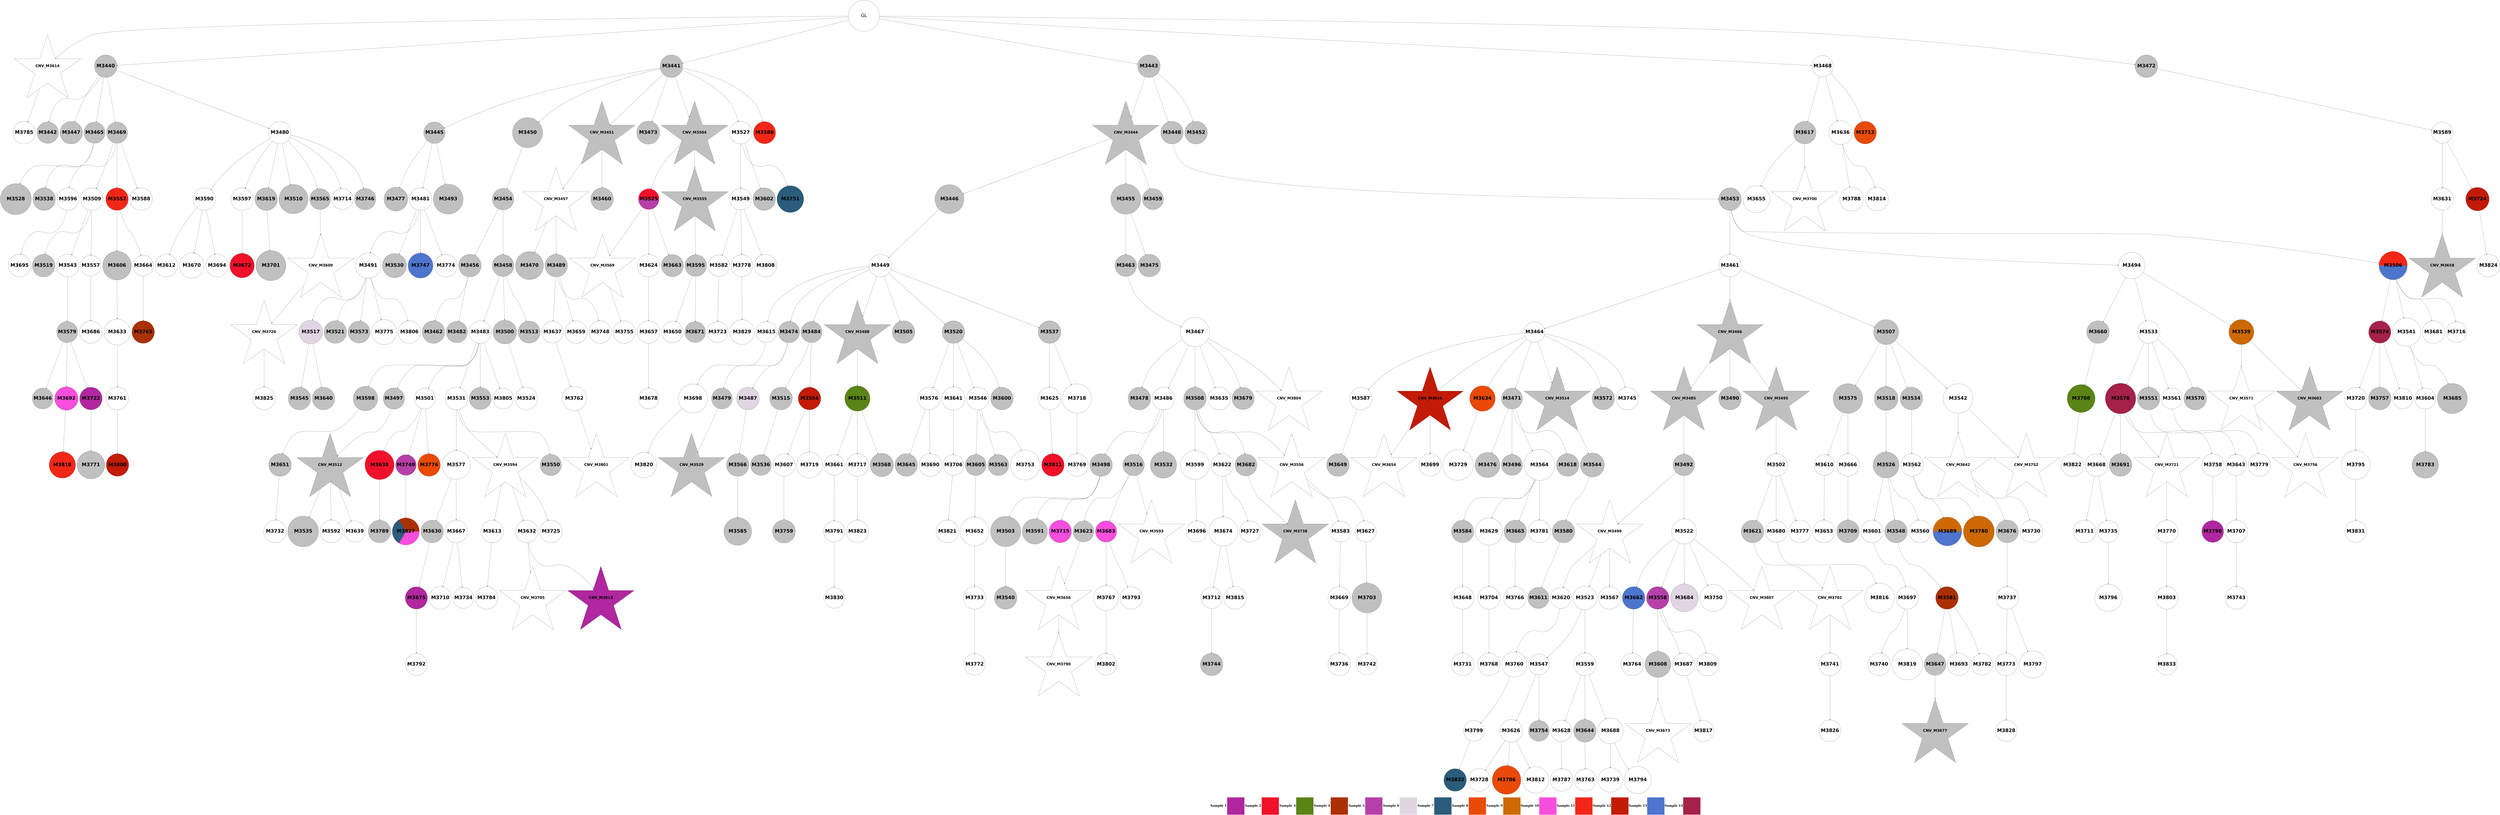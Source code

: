 digraph G { 
rankdir=TB;
3584 -> 3603;
3587 -> 3773;
3589 -> 3774;
3592 -> 3738;
3592 -> 3775;
3592 -> 3828;
3593 -> 3628;
3593 -> 3684;
3594 -> 3663;
3594 -> 3708;
3595 -> 3648;
3595 -> 3685;
3596 -> 3686;
3596 -> 3709;
3596 -> 3739;
3596 -> 3776;
3597 -> 3664;
3597 -> 3710;
3597 -> 3740;
3598 -> 3629;
3599 -> 3665;
3599 -> 3711;
3599 -> 3800;
3600 -> 3741;
3601 -> 3687;
3602 -> 3666;
3605 -> 3667;
3607 -> 3649;
3607 -> 3742;
3608 -> 3630;
3608 -> 3688;
3608 -> 3712;
3612 -> 3631;
3612 -> 3650;
3612 -> 3743;
3613 -> 3668;
3613 -> 3689;
3614 -> 3713;
3615 -> 3690;
3616 -> 3669;
3617 -> 3714;
3619 -> 3715;
3622 -> 3801;
3623 -> 3670;
3624 -> 3651;
3625 -> 3777;
3626 -> 3691;
3627 -> 3744;
3628 -> 3671;
3631 -> 3802;
3632 -> 3803;
3633 -> 3716;
3634 -> 3672;
3634 -> 3717;
3635 -> 3673;
3635 -> 3718;
3637 -> 3719;
3638 -> 3778;
3639 -> 3720;
3640 -> 3692;
3640 -> 3745;
3641 -> 3674;
3642 -> 3675;
3643 -> 3829;
3644 -> 3746;
3644 -> 3804;
3644 -> 3830;
3645 -> 3721;
3646 -> 3805;
3647 -> 3722;
3648 -> 3693;
3649 -> 3676;
3650 -> 3723;
3650 -> 3831;
3651 -> 3779;
3652 -> 3747;
3654 -> 3806;
3654 -> 3832;
3655 -> 3780;
3656 -> 3807;
3659 -> 3724;
3660 -> 3694;
3660 -> 3748;
3661 -> 3725;
3662 -> 3781;
3665 -> 3695;
3666 -> 3749;
3669 -> 3750;
3670 -> 3751;
3674 -> 3808;
3675 -> 3696;
3678 -> 3726;
3679 -> 3809;
3680 -> 3782;
3682 -> 3783;
3683 -> 3784;
3684 -> 3727;
3685 -> 3728;
3685 -> 3752;
3686 -> 3729;
3686 -> 3753;
3687 -> 3754;
3692 -> 3730;
3692 -> 3833;
3693 -> 3810;
3694 -> 3755;
3698 -> 3834;
3700 -> 3756;
3701 -> 3785;
3701 -> 3811;
3705 -> 3835;
3706 -> 3757;
3706 -> 3812;
3710 -> 3836;
3715 -> 3758;
3715 -> 3837;
3716 -> 3838;
3720 -> 3759;
3721 -> 3760;
3722 -> 3786;
3724 -> 3839;
3725 -> 3761;
3726 -> 3840;
3730 -> 3762;
3735 -> 3841;
3736 -> 3787;
3738 -> 3813;
3739 -> 3788;
3740 -> 3789;
3742 -> 3842;
3744 -> 3843;
3751 -> 3790;
3753 -> 3814;
3755 -> 3791;
3755 -> 3815;
3759 -> 3844;
3767 -> 3845;
3776 -> 3816;
3778 -> 3817;
3779 -> 3818;
3780 -> 3819;
3785 -> 3820;
3788 -> 3821;
3791 -> 3846;
3796 -> 3847;
3809 -> 3848;
3813 -> 3849;
3817 -> 3850;
3821 -> 3851;
3457 -> 3458;
3457 -> 3459;
3457 -> 3461;
3457 -> 3486;
3457 -> 3490;
3457 -> 3632;
3458 -> 3460;
3458 -> 3465;
3458 -> 3483;
3458 -> 3487;
3458 -> 3498;
3459 -> 3463;
3459 -> 3468;
3459 -> 3469;
3459 -> 3491;
3459 -> 3522;
3459 -> 3545;
3459 -> 3604;
3461 -> 3462;
3461 -> 3466;
3461 -> 3470;
3462 -> 3464;
3462 -> 3473;
3462 -> 3477;
3463 -> 3495;
3463 -> 3499;
3463 -> 3511;
3464 -> 3467;
3466 -> 3471;
3467 -> 3492;
3467 -> 3502;
3467 -> 3506;
3467 -> 3523;
3467 -> 3538;
3467 -> 3555;
3467 -> 3633;
3468 -> 3472;
3469 -> 3475;
3469 -> 3478;
3471 -> 3479;
3471 -> 3512;
3471 -> 3524;
3472 -> 3474;
3472 -> 3476;
3473 -> 3481;
3473 -> 3493;
3474 -> 3480;
3474 -> 3500;
3475 -> 3488;
3475 -> 3507;
3476 -> 3501;
3476 -> 3518;
3476 -> 3531;
3479 -> 3482;
3479 -> 3484;
3479 -> 3525;
3481 -> 3485;
3482 -> 3489;
3482 -> 3532;
3482 -> 3590;
3482 -> 3605;
3482 -> 3634;
3482 -> 3652;
3482 -> 3763;
3483 -> 3546;
3483 -> 3556;
3484 -> 3503;
3484 -> 3508;
3484 -> 3513;
3485 -> 3496;
3485 -> 3504;
3485 -> 3526;
3485 -> 3653;
3485 -> 3697;
3485 -> 3822;
3486 -> 3635;
3486 -> 3654;
3486 -> 3731;
3487 -> 3527;
3487 -> 3570;
3487 -> 3606;
3487 -> 3614;
3489 -> 3494;
3489 -> 3514;
3489 -> 3582;
3489 -> 3636;
3490 -> 3607;
3492 -> 3497;
3492 -> 3505;
3497 -> 3547;
3498 -> 3528;
3498 -> 3583;
3498 -> 3608;
3498 -> 3615;
3498 -> 3637;
3498 -> 3732;
3498 -> 3764;
3499 -> 3509;
3499 -> 3548;
3499 -> 3765;
3499 -> 3792;
3501 -> 3515;
3501 -> 3519;
3501 -> 3549;
3501 -> 3571;
3501 -> 3616;
3501 -> 3823;
3502 -> 3533;
3502 -> 3572;
3503 -> 3510;
3504 -> 3516;
3504 -> 3534;
3504 -> 3550;
3505 -> 3584;
3506 -> 3529;
3507 -> 3655;
3507 -> 3677;
3507 -> 3766;
3509 -> 3535;
3509 -> 3539;
3509 -> 3591;
3509 -> 3793;
3509 -> 3824;
3510 -> 3517;
3510 -> 3540;
3512 -> 3551;
3512 -> 3557;
3512 -> 3678;
3513 -> 3520;
3515 -> 3530;
3516 -> 3521;
3516 -> 3609;
3516 -> 3733;
3517 -> 3541;
3517 -> 3585;
3517 -> 3638;
3518 -> 3542;
3519 -> 3656;
3519 -> 3767;
3519 -> 3794;
3520 -> 3639;
3520 -> 3698;
3520 -> 3795;
3521 -> 3558;
3522 -> 3543;
3522 -> 3573;
3524 -> 3559;
3524 -> 3592;
3524 -> 3699;
3524 -> 3734;
3525 -> 3536;
3525 -> 3552;
3525 -> 3560;
3525 -> 3593;
3526 -> 3574;
3526 -> 3617;
3526 -> 3640;
3526 -> 3700;
3527 -> 3537;
3527 -> 3561;
3527 -> 3575;
3529 -> 3586;
3529 -> 3679;
3529 -> 3735;
3530 -> 3553;
3530 -> 3610;
3530 -> 3657;
3532 -> 3562;
3533 -> 3554;
3534 -> 3611;
3534 -> 3641;
3534 -> 3701;
3535 -> 3563;
3535 -> 3658;
3536 -> 3544;
3538 -> 3564;
3538 -> 3594;
3538 -> 3618;
3538 -> 3659;
3540 -> 3576;
3540 -> 3680;
3540 -> 3702;
3540 -> 3768;
3540 -> 3825;
3541 -> 3565;
3541 -> 3577;
3543 -> 3587;
3543 -> 3642;
3543 -> 3681;
3544 -> 3566;
3544 -> 3578;
3544 -> 3619;
3545 -> 3567;
3545 -> 3620;
3545 -> 3769;
3549 -> 3568;
3549 -> 3595;
3549 -> 3612;
3551 -> 3569;
3551 -> 3579;
3551 -> 3588;
3551 -> 3596;
3552 -> 3580;
3555 -> 3643;
3555 -> 3736;
3557 -> 3589;
3557 -> 3621;
3559 -> 3622;
3559 -> 3703;
3560 -> 3660;
3560 -> 3770;
3561 -> 3597;
3562 -> 3598;
3564 -> 3581;
3564 -> 3623;
3564 -> 3771;
3565 -> 3644;
3565 -> 3772;
3566 -> 3599;
3567 -> 3600;
3567 -> 3796;
3567 -> 3826;
3569 -> 3661;
3570 -> 3624;
3570 -> 3682;
3572 -> 3625;
3572 -> 3737;
3573 -> 3613;
3574 -> 3601;
3574 -> 3645;
3575 -> 3704;
3576 -> 3626;
3576 -> 3705;
3576 -> 3827;
3577 -> 3646;
3577 -> 3662;
3577 -> 3706;
3579 -> 3797;
3580 -> 3707;
3580 -> 3798;
3582 -> 3602;
3582 -> 3647;
3582 -> 3683;
3582 -> 3799;
3583 -> 3627;
3777 [shape=circle style=filled fillcolor=grey fontname="helvetica-bold" fontsize=56 label="M3759" width=3.69 height=2 ];
3624 [shape=circle style=filled fillcolor=grey fontname="helvetica-bold" fontsize=56 label="M3606" width=4.61 height=2 ];
3537 [shape=circle style=filled fillcolor=grey fontname="helvetica-bold" fontsize=56 label="M3519" width=1.62 height=2 ];
3492 [shape=circle style=filled fillcolor=grey fontname="helvetica-bold" fontsize=56 label="M3474" width=2.56 height=2 ];
3623 [shape=circle style=filled fillcolor=grey fontname="helvetica-bold" fontsize=56 label="M3605" width=2.88 height=2 ];
3592 [shape=circle style=filled fillcolor="#a52149" fontname="helvetica-bold" fontsize=56 label="M3574" width=2.12 height=2 ];
3539 [shape=circle style=filled fillcolor=grey fontname="helvetica-bold" fontsize=56 label="M3521" width=0.4 height=2 ];
3596 [shape=circle style=filled fillcolor="#a52149" fontname="helvetica-bold" fontsize=56 label="M3578" width=4.9 height=2 ];
3776 [shape=circle style=filled fillcolor=white fontname="helvetica-bold" fontsize=56 label="M3758" width=0.04 height=2 ];
3796 [shape=circle style=filled fillcolor=white fontname="helvetica-bold" fontsize=56 label="M3778" width=3.52 height=2 ];
3756 [shape=star style=filled fillcolor=grey fontname="helvetica-bold" fontsize=42 label="CNV_M3738"];
3814 [shape=circle style=filled fillcolor=white fontname="helvetica-bold" fontsize=56 label="M3796" width=4.38 height=2 ];
3487 [shape=circle style=filled fillcolor=grey fontname="helvetica-bold" fontsize=56 label="M3469" width=2.8 height=2 ];
3703 [shape=circle style=filled fillcolor=grey fontname="helvetica-bold" fontsize=56 label="M3685" width=4.84 height=2 ];
3548 [shape=circle style=filled fillcolor=grey fontname="helvetica-bold" fontsize=56 label="M3530" width=3.88 height=2 ];
3746 [shape=circle style=filled fillcolor=white fontname="helvetica-bold" fontsize=56 label="M3728" width=3.66 height=2 ];
3831 [shape=star style=filled fillcolor="#b0279f" fontname="helvetica-bold" fontsize=42 label="CNV_M3813"];
3612 [shape=star style=filled fillcolor=white fontname="helvetica-bold" fontsize=42 label="CNV_M3594"];
3621 [shape=star style=filled fillcolor=grey fontname="helvetica-bold" fontsize=42 label="CNV_M3603"];
3745 [shape=circle style=filled fillcolor=white fontname="helvetica-bold" fontsize=56 label="M3727" width=2.75 height=2 ];
3738 [shape=circle style=filled fillcolor=white fontname="helvetica-bold" fontsize=56 label="M3720" width=0.26 height=2 ];
3658 [shape=circle style=filled fillcolor=grey fontname="helvetica-bold" fontsize=56 label="M3640" width=1.42 height=2 ];
3797 [shape=circle style=filled fillcolor=white fontname="helvetica-bold" fontsize=56 label="M3779" width=0.58 height=2 ];
3500 [shape=circle style=filled fillcolor=grey fontname="helvetica-bold" fontsize=56 label="M3482" width=3.42 height=2 ];
3661 [shape=circle style=filled fillcolor=white fontname="helvetica-bold" fontsize=56 label="M3643" width=2.93 height=2 ];
3551 [shape=circle style=filled fillcolor=white fontname="helvetica-bold" fontsize=56 label="M3533" width=0.43 height=2 ];
3523 [shape=circle style=filled fillcolor=grey fontname="helvetica-bold" fontsize=56 label="M3505" width=0.35 height=2 ];
3495 [shape=circle style=filled fillcolor=grey fontname="helvetica-bold" fontsize=56 label="M3477" width=3.82 height=2 ];
3606 [shape=circle style=filled fillcolor=white fontname="helvetica-bold" fontsize=56 label="M3588" width=0.12 height=2 ];
3542 [shape=circle style=filled fillcolor=white fontname="helvetica-bold" fontsize=56 label="M3524" width=0.53 height=2 ];
3830 [shape=circle style=filled fillcolor=white fontname="helvetica-bold" fontsize=56 label="M3812" width=4.25 height=2 ];
3636 [shape=circle style=filled fillcolor=grey fontname="helvetica-bold" fontsize=56 label="M3618" width=1.3 height=2 ];
3511 [shape=circle style=filled fillcolor=grey fontname="helvetica-bold" fontsize=56 label="M3493" width=4.8 height=2 ];
3740 [shape=circle style=filled fillcolor="#b0279f" fontname="helvetica-bold" fontsize=56 label="M3722" width=0.41 height=2 ];
3816 [shape=circle style=filled fillcolor="#b0279f" fontname="helvetica-bold" fontsize=56 label="M3798" width=3.5 height=2 ];
3706 [shape=circle style=filled fillcolor=white fontname="helvetica-bold" fontsize=56 label="M3688" width=4.1 height=2 ];
3692 [shape=circle style=filled fillcolor=white fontname="helvetica-bold" fontsize=56 label="M3674" width=4.67 height=2 ];
3700 [shape=circle style=filled fillcolor=grey fontname="helvetica-bold" fontsize=56 label="M3682" width=2.27 height=2 ];
3773 [shape=circle style=filled fillcolor=white fontname="helvetica-bold" fontsize=56 label="M3755" width=0.13 height=2 ];
3597 [shape=circle style=filled fillcolor=grey fontname="helvetica-bold" fontsize=56 label="M3579" width=2.82 height=2 ];
3613 [shape=circle style=filled fillcolor=grey fontname="helvetica-bold" fontsize=56 label="M3595" width=2.39 height=2 ];
3828 [shape=circle style=filled fillcolor=white fontname="helvetica-bold" fontsize=56 label="M3810" width=3.27 height=2 ];
3587 [shape=star style=filled fillcolor=white fontname="helvetica-bold" fontsize=42 label="CNV_M3569"];
3595 [shape=circle style=filled fillcolor=white fontname="helvetica-bold" fontsize=56 label="M3577" width=4.6 height=2 ];
3699 [shape=circle style=filled fillcolor=white fontname="helvetica-bold" fontsize=56 label="M3681" width=1.64 height=2 ];
3743 [shape=circle style=filled fillcolor=white fontname="helvetica-bold" fontsize=56 label="M3725" width=0.81 height=2 ];
3794 [shape=circle style=filled fillcolor="#e94a07" fontname="helvetica-bold" fontsize=56 label="M3776" width=1.7 height=2 ];
3576 [shape=circle style=filled fillcolor="#b640a8" fontname="helvetica-bold" fontsize=56 label="M3558" width=0.16 height=2 ];
3775 [shape=circle style=filled fillcolor=grey fontname="helvetica-bold" fontsize=56 label="M3757" width=1.16 height=2 ];
3829 [shape=circle style=filled fillcolor="#f1112b" fontname="helvetica-bold" fontsize=56 label="M3811" width=0.18 height=2 ];
3555 [shape=circle style=filled fillcolor=grey fontname="helvetica-bold" fontsize=56 label="M3537" width=1.49 height=2 ];
3805 [shape=circle style=filled fillcolor=white fontname="helvetica-bold" fontsize=56 label="M3787" width=0.55 height=2 ];
3786 [shape=circle style=filled fillcolor=white fontname="helvetica-bold" fontsize=56 label="M3768" width=1.44 height=2 ];
3729 [shape=circle style=filled fillcolor=white fontname="helvetica-bold" fontsize=56 label="M3711" width=1.61 height=2 ];
3514 [shape=circle style=filled fillcolor=grey fontname="helvetica-bold" fontsize=56 label="M3496" width=2.83 height=2 ];
3851 [shape=circle style=filled fillcolor=white fontname="helvetica-bold" fontsize=56 label="M3833" width=2.7 height=2 ];
3502 [shape=circle style=filled fillcolor=grey fontname="helvetica-bold" fontsize=56 label="M3484" width=2.86 height=2 ];
3508 [shape=circle style=filled fillcolor=grey fontname="helvetica-bold" fontsize=56 label="M3490" width=0.58 height=2 ];
3647 [shape=circle style=filled fillcolor=white fontname="helvetica-bold" fontsize=56 label="M3629" width=4.39 height=2 ];
3635 [shape=circle style=filled fillcolor=grey fontname="helvetica-bold" fontsize=56 label="M3617" width=0.19 height=2 ];
3707 [shape=circle style=wedged color="#cc6902:#4d75cd" fontname="helvetica-bold" fontsize=56 label="M3689" width=4.64 height=2 ];
3588 [shape=circle style=filled fillcolor=grey fontname="helvetica-bold" fontsize=56 label="M3570" width=0.8 height=2 ];
3471 [shape=circle style=filled fillcolor=grey fontname="helvetica-bold" fontsize=56 label="M3453" width=2 height=2 ];
3708 [shape=circle style=filled fillcolor=white fontname="helvetica-bold" fontsize=56 label="M3690" width=0.96 height=2 ];
3549 [shape=circle style=filled fillcolor=white fontname="helvetica-bold" fontsize=56 label="M3531" width=1.27 height=2 ];
3784 [shape=circle style=filled fillcolor=white fontname="helvetica-bold" fontsize=56 label="M3766" width=0.65 height=2 ];
3642 [shape=circle style=filled fillcolor=white fontname="helvetica-bold" fontsize=56 label="M3624" width=0.12 height=2 ];
3526 [shape=circle style=filled fillcolor=grey fontname="helvetica-bold" fontsize=56 label="M3508" width=1.55 height=2 ];
3840 [shape=circle style=filled fillcolor=white fontname="helvetica-bold" fontsize=56 label="M3822" width=0.18 height=2 ];
3490 [shape=circle style=filled fillcolor=grey fontname="helvetica-bold" fontsize=56 label="M3472" width=1.04 height=2 ];
3833 [shape=circle style=filled fillcolor=white fontname="helvetica-bold" fontsize=56 label="M3815" width=0.31 height=2 ];
3575 [shape=circle style=filled fillcolor=white fontname="helvetica-bold" fontsize=56 label="M3557" width=3.21 height=2 ];
3469 [shape=star style=filled fillcolor=grey fontname="helvetica-bold" fontsize=42 label="CNV_M3451"];
3815 [shape=circle style=filled fillcolor=white fontname="helvetica-bold" fontsize=56 label="M3797" width=4.37 height=2 ];
3461 [shape=circle style=filled fillcolor=grey fontname="helvetica-bold" fontsize=56 label="M3443" width=0.08 height=2 ];
3652 [shape=circle style=filled fillcolor="#e94a07" fontname="helvetica-bold" fontsize=56 label="M3634" width=4.1 height=2 ];
3567 [shape=circle style=filled fillcolor=white fontname="helvetica-bold" fontsize=56 label="M3549" width=2.42 height=2 ];
3517 [shape=star style=filled fillcolor=white fontname="helvetica-bold" fontsize=42 label="CNV_M3499"];
3726 [shape=circle style=filled fillcolor="#5a8416" fontname="helvetica-bold" fontsize=56 label="M3708" width=4.48 height=2 ];
3849 [shape=circle style=filled fillcolor=white fontname="helvetica-bold" fontsize=56 label="M3831" width=2.32 height=2 ];
3534 [shape=circle style=filled fillcolor=grey fontname="helvetica-bold" fontsize=56 label="M3516" width=2.47 height=2 ];
3608 [shape=circle style=filled fillcolor=white fontname="helvetica-bold" fontsize=56 label="M3590" width=1.65 height=2 ];
3656 [shape=circle style=filled fillcolor="#f1112b" fontname="helvetica-bold" fontsize=56 label="M3638" width=4.69 height=2 ];
3817 [shape=circle style=filled fillcolor=white fontname="helvetica-bold" fontsize=56 label="M3799" width=3.26 height=2 ];
3702 [shape=circle style=filled fillcolor="#e1d5e3" fontname="helvetica-bold" fontsize=56 label="M3684" width=4.46 height=2 ];
3660 [shape=star style=filled fillcolor=white fontname="helvetica-bold" fontsize=42 label="CNV_M3642"];
3468 [shape=circle style=filled fillcolor=grey fontname="helvetica-bold" fontsize=56 label="M3450" width=4.85 height=2 ];
3804 [shape=circle style=filled fillcolor="#e94a07" fontname="helvetica-bold" fontsize=56 label="M3786" width=4.61 height=2 ];
3583 [shape=circle style=filled fillcolor=grey fontname="helvetica-bold" fontsize=56 label="M3565" width=2.97 height=2 ];
3512 [shape=circle style=filled fillcolor=white fontname="helvetica-bold" fontsize=56 label="M3494" width=4.28 height=2 ];
3835 [shape=circle style=filled fillcolor=white fontname="helvetica-bold" fontsize=56 label="M3817" width=2.74 height=2 ];
3644 [shape=circle style=filled fillcolor=white fontname="helvetica-bold" fontsize=56 label="M3626" width=0.52 height=2 ];
3476 [shape=circle style=filled fillcolor=grey fontname="helvetica-bold" fontsize=56 label="M3458" width=2.29 height=2 ];
3735 [shape=circle style=filled fillcolor=white fontname="helvetica-bold" fontsize=56 label="M3717" width=0.95 height=2 ];
3586 [shape=circle style=filled fillcolor=grey fontname="helvetica-bold" fontsize=56 label="M3568" width=3.75 height=2 ];
3654 [shape=circle style=filled fillcolor=white fontname="helvetica-bold" fontsize=56 label="M3636" width=3.82 height=2 ];
3669 [shape=circle style=filled fillcolor=grey fontname="helvetica-bold" fontsize=56 label="M3651" width=0.64 height=2 ];
3532 [shape=star style=filled fillcolor=grey fontname="helvetica-bold" fontsize=42 label="CNV_M3514"];
3813 [shape=circle style=filled fillcolor=white fontname="helvetica-bold" fontsize=56 label="M3795" width=4.65 height=2 ];
3627 [shape=star style=filled fillcolor=white fontname="helvetica-bold" fontsize=42 label="CNV_M3609"];
3843 [shape=circle style=filled fillcolor=white fontname="helvetica-bold" fontsize=56 label="M3825" width=1.37 height=2 ];
3571 [shape=circle style=filled fillcolor=grey fontname="helvetica-bold" fontsize=56 label="M3553" width=2.16 height=2 ];
3525 [shape=circle style=filled fillcolor=grey fontname="helvetica-bold" fontsize=56 label="M3507" width=4.02 height=2 ];
3538 [shape=circle style=filled fillcolor=grey fontname="helvetica-bold" fontsize=56 label="M3520" width=1.19 height=2 ];
3764 [shape=circle style=filled fillcolor=grey fontname="helvetica-bold" fontsize=56 label="M3746" width=2.59 height=2 ];
3554 [shape=circle style=filled fillcolor=grey fontname="helvetica-bold" fontsize=56 label="M3536" width=3 height=2 ];
3524 [shape=circle style=wedged color="#f32717:#4d75cd" fontname="helvetica-bold" fontsize=56 label="M3506" width=4.57 height=2 ];
3590 [shape=circle style=filled fillcolor=grey fontname="helvetica-bold" fontsize=56 label="M3572" width=2.07 height=2 ];
3594 [shape=circle style=filled fillcolor=white fontname="helvetica-bold" fontsize=56 label="M3576" width=1.18 height=2 ];
3513 [shape=star style=filled fillcolor=grey fontname="helvetica-bold" fontsize=42 label="CNV_M3495"];
3792 [shape=circle style=filled fillcolor=white fontname="helvetica-bold" fontsize=56 label="M3774" width=3.64 height=2 ];
3470 [shape=circle style=filled fillcolor=grey fontname="helvetica-bold" fontsize=56 label="M3452" width=1.99 height=2 ];
3481 [shape=circle style=filled fillcolor=grey fontname="helvetica-bold" fontsize=56 label="M3463" width=2.38 height=2 ];
3603 [shape=circle style=filled fillcolor=grey fontname="helvetica-bold" fontsize=56 label="M3585" width=4.45 height=2 ];
3520 [shape=circle style=filled fillcolor=white fontname="helvetica-bold" fontsize=56 label="M3502" width=1.97 height=2 ];
3798 [shape=circle style=filled fillcolor="#cc6902" fontname="helvetica-bold" fontsize=56 label="M3780" width=4.98 height=2 ];
3639 [shape=circle style=filled fillcolor=grey fontname="helvetica-bold" fontsize=56 label="M3621" width=0.31 height=2 ];
3556 [shape=circle style=filled fillcolor=grey fontname="helvetica-bold" fontsize=56 label="M3538" width=0.63 height=2 ];
3561 [shape=circle style=filled fillcolor=white fontname="helvetica-bold" fontsize=56 label="M3543" width=1.39 height=2 ];
3510 [shape=circle style=filled fillcolor=grey fontname="helvetica-bold" fontsize=56 label="M3492" width=2.45 height=2 ];
3787 [shape=circle style=filled fillcolor=white fontname="helvetica-bold" fontsize=56 label="M3769" width=0.61 height=2 ];
3488 [shape=circle style=filled fillcolor=grey fontname="helvetica-bold" fontsize=56 label="M3470" width=4.5 height=2 ];
3717 [shape=circle style=filled fillcolor=white fontname="helvetica-bold" fontsize=56 label="M3699" width=2.05 height=2 ];
3741 [shape=circle style=filled fillcolor=white fontname="helvetica-bold" fontsize=56 label="M3723" width=2.84 height=2 ];
3819 [shape=star style=filled fillcolor=white fontname="helvetica-bold" fontsize=42 label="CNV_M3801"];
3679 [shape=circle style=filled fillcolor=white fontname="helvetica-bold" fontsize=56 label="M3661" width=3.27 height=2 ];
3533 [shape=circle style=filled fillcolor=grey fontname="helvetica-bold" fontsize=56 label="M3515" width=0.95 height=2 ];
3731 [shape=circle style=filled fillcolor="#e94a07" fontname="helvetica-bold" fontsize=56 label="M3713" width=0.44 height=2 ];
3558 [shape=circle style=filled fillcolor=grey fontname="helvetica-bold" fontsize=56 label="M3540" width=1.71 height=2 ];
3769 [shape=circle style=filled fillcolor="#2b5c7b" fontname="helvetica-bold" fontsize=56 label="M3751" width=4.29 height=2 ];
3607 [shape=circle style=filled fillcolor=white fontname="helvetica-bold" fontsize=56 label="M3589" width=2.65 height=2 ];
3789 [shape=circle style=filled fillcolor=grey fontname="helvetica-bold" fontsize=56 label="M3771" width=4.45 height=2 ];
3569 [shape=circle style=filled fillcolor=grey fontname="helvetica-bold" fontsize=56 label="M3551" width=1.31 height=2 ];
3809 [shape=circle style=filled fillcolor=white fontname="helvetica-bold" fontsize=56 label="M3791" width=2.59 height=2 ];
3497 [shape=circle style=filled fillcolor=grey fontname="helvetica-bold" fontsize=56 label="M3479" width=3.04 height=2 ];
3657 [shape=circle style=filled fillcolor=white fontname="helvetica-bold" fontsize=56 label="M3639" width=2.56 height=2 ];
3483 [shape=circle style=filled fillcolor=grey fontname="helvetica-bold" fontsize=56 label="M3465" width=2.73 height=2 ];
3620 [shape=circle style=filled fillcolor=grey fontname="helvetica-bold" fontsize=56 label="M3602" width=0.59 height=2 ];
3493 [shape=circle style=filled fillcolor=grey fontname="helvetica-bold" fontsize=56 label="M3475" width=0.17 height=2 ];
3519 [shape=circle style=filled fillcolor=white fontname="helvetica-bold" fontsize=56 label="M3501" width=3.34 height=2 ];
3629 [shape=circle style=filled fillcolor=grey fontname="helvetica-bold" fontsize=56 label="M3611" width=2.71 height=2 ];
3812 [shape=circle style=filled fillcolor=white fontname="helvetica-bold" fontsize=56 label="M3794" width=4.39 height=2 ];
3725 [shape=circle style=filled fillcolor=white fontname="helvetica-bold" fontsize=56 label="M3707" width=0.11 height=2 ];
3473 [shape=circle style=filled fillcolor=grey fontname="helvetica-bold" fontsize=56 label="M3455" width=4.85 height=2 ];
3716 [shape=circle style=filled fillcolor=white fontname="helvetica-bold" fontsize=56 label="M3698" width=4.68 height=2 ];
3646 [shape=circle style=filled fillcolor=white fontname="helvetica-bold" fontsize=56 label="M3628" width=2.57 height=2 ];
3680 [shape=circle style=filled fillcolor="#4d75cd" fontname="helvetica-bold" fontsize=56 label="M3662" width=0.73 height=2 ];
3610 [shape=circle style=filled fillcolor=white fontname="helvetica-bold" fontsize=56 label="M3592" width=0.26 height=2 ];
3625 [shape=circle style=filled fillcolor=white fontname="helvetica-bold" fontsize=56 label="M3607" width=2.13 height=2 ];
3844 [shape=circle style=filled fillcolor=white fontname="helvetica-bold" fontsize=56 label="M3826" width=2.32 height=2 ];
3790 [shape=circle style=filled fillcolor=white fontname="helvetica-bold" fontsize=56 label="M3772" width=2.59 height=2 ];
3766 [shape=circle style=filled fillcolor=white fontname="helvetica-bold" fontsize=56 label="M3748" width=1.34 height=2 ];
3686 [shape=circle style=filled fillcolor=white fontname="helvetica-bold" fontsize=56 label="M3668" width=1.35 height=2 ];
3720 [shape=star style=filled fillcolor=white fontname="helvetica-bold" fontsize=42 label="CNV_M3702"];
3672 [shape=star style=filled fillcolor=white fontname="helvetica-bold" fontsize=42 label="CNV_M3654"];
3836 [shape=circle style=filled fillcolor="#f32717" fontname="helvetica-bold" fontsize=56 label="M3818" width=4.23 height=2 ];
3553 [shape=circle style=filled fillcolor=grey fontname="helvetica-bold" fontsize=56 label="M3535" width=4.94 height=2 ];
3671 [shape=circle style=filled fillcolor=white fontname="helvetica-bold" fontsize=56 label="M3653" width=0.51 height=2 ];
3507 [shape=circle style=filled fillcolor=grey fontname="helvetica-bold" fontsize=56 label="M3489" width=0.87 height=2 ];
3499 [shape=circle style=filled fillcolor=white fontname="helvetica-bold" fontsize=56 label="M3481" width=0.01 height=2 ];
3535 [shape=circle style=filled fillcolor="#e1d5e3" fontname="helvetica-bold" fontsize=56 label="M3517" width=3.79 height=2 ];
3747 [shape=circle style=filled fillcolor=white fontname="helvetica-bold" fontsize=56 label="M3729" width=4.93 height=2 ];
3628 [shape=circle style=filled fillcolor=white fontname="helvetica-bold" fontsize=56 label="M3610" width=3.17 height=2 ];
3645 [shape=circle style=filled fillcolor=white fontname="helvetica-bold" fontsize=56 label="M3627" width=2.81 height=2 ];
3464 [shape=circle style=filled fillcolor=grey fontname="helvetica-bold" fontsize=56 label="M3446" width=4.65 height=2 ];
3572 [shape=circle style=filled fillcolor="#c21b06" fontname="helvetica-bold" fontsize=56 label="M3554" width=1.86 height=2 ];
3465 [shape=circle style=filled fillcolor=grey fontname="helvetica-bold" fontsize=56 label="M3447" width=0.78 height=2 ];
3739 [shape=star style=filled fillcolor=white fontname="helvetica-bold" fontsize=42 label="CNV_M3721"];
3545 [shape=circle style=filled fillcolor=white fontname="helvetica-bold" fontsize=56 label="M3527" width=0.4 height=2 ];
3682 [shape=circle style=filled fillcolor=white fontname="helvetica-bold" fontsize=56 label="M3664" width=3.3 height=2 ];
3822 [shape=star style=filled fillcolor=white fontname="helvetica-bold" fontsize=42 label="CNV_M3804"];
3643 [shape=circle style=filled fillcolor=white fontname="helvetica-bold" fontsize=56 label="M3625" width=0.41 height=2 ];
3573 [shape=star style=filled fillcolor=grey fontname="helvetica-bold" fontsize=42 label="CNV_M3555"];
3540 [shape=circle style=filled fillcolor=white fontname="helvetica-bold" fontsize=56 label="M3522" width=4.03 height=2 ];
3847 [shape=circle style=filled fillcolor=white fontname="helvetica-bold" fontsize=56 label="M3829" width=3.99 height=2 ];
3693 [shape=circle style=filled fillcolor="#b0279f" fontname="helvetica-bold" fontsize=56 label="M3675" width=2.13 height=2 ];
3820 [shape=circle style=filled fillcolor=white fontname="helvetica-bold" fontsize=56 label="M3802" width=2.36 height=2 ];
3767 [shape=circle style=filled fillcolor="#b640a8" fontname="helvetica-bold" fontsize=56 label="M3749" width=3.27 height=2 ];
3484 [shape=star style=filled fillcolor=grey fontname="helvetica-bold" fontsize=42 label="CNV_M3466"];
3529 [shape=circle style=filled fillcolor="#5a8416" fontname="helvetica-bold" fontsize=56 label="M3511" width=4.06 height=2 ];
3779 [shape=circle style=filled fillcolor=white fontname="helvetica-bold" fontsize=56 label="M3761" width=1.22 height=2 ];
3662 [shape=circle style=filled fillcolor=grey fontname="helvetica-bold" fontsize=56 label="M3644" width=0.99 height=2 ];
3701 [shape=circle style=filled fillcolor="#f84edd" fontname="helvetica-bold" fontsize=56 label="M3683" width=2.55 height=2 ];
3758 [shape=circle style=filled fillcolor=white fontname="helvetica-bold" fontsize=56 label="M3740" width=0.47 height=2 ];
3666 [shape=circle style=filled fillcolor=white fontname="helvetica-bold" fontsize=56 label="M3648" width=1.58 height=2 ];
3615 [shape=circle style=filled fillcolor=white fontname="helvetica-bold" fontsize=56 label="M3597" width=1.19 height=2 ];
3543 [shape=circle style=wedged color="#f1112b:#b640a8" fontname="helvetica-bold" fontsize=56 label="M3525" width=3.14 height=2 ];
3807 [shape=circle style=filled fillcolor=grey fontname="helvetica-bold" fontsize=56 label="M3789" width=1.63 height=2 ];
3791 [shape=circle style=filled fillcolor=white fontname="helvetica-bold" fontsize=56 label="M3773" width=1.31 height=2 ];
3768 [shape=circle style=filled fillcolor=white fontname="helvetica-bold" fontsize=56 label="M3750" width=4.36 height=2 ];
3757 [shape=circle style=filled fillcolor=white fontname="helvetica-bold" fontsize=56 label="M3739" width=3.92 height=2 ];
3506 [shape=star style=filled fillcolor=grey fontname="helvetica-bold" fontsize=42 label="CNV_M3488"];
3631 [shape=circle style=filled fillcolor=white fontname="helvetica-bold" fontsize=56 label="M3613" width=1.39 height=2 ];
3584 [shape=circle style=filled fillcolor=grey fontname="helvetica-bold" fontsize=56 label="M3566" width=1.24 height=2 ];
3665 [shape=circle style=filled fillcolor=grey fontname="helvetica-bold" fontsize=56 label="M3647" width=3.5 height=2 ];
3659 [shape=circle style=filled fillcolor=white fontname="helvetica-bold" fontsize=56 label="M3641" width=3.74 height=2 ];
3772 [shape=circle style=filled fillcolor=grey fontname="helvetica-bold" fontsize=56 label="M3754" width=3.23 height=2 ];
3713 [shape=circle style=filled fillcolor=white fontname="helvetica-bold" fontsize=56 label="M3695" width=0.47 height=2 ];
3837 [shape=circle style=filled fillcolor=white fontname="helvetica-bold" fontsize=56 label="M3819" width=4.96 height=2 ];
3528 [shape=circle style=filled fillcolor=grey fontname="helvetica-bold" fontsize=56 label="M3510" width=4.69 height=2 ];
3684 [shape=circle style=filled fillcolor=white fontname="helvetica-bold" fontsize=56 label="M3666" width=0.88 height=2 ];
3664 [shape=circle style=filled fillcolor=grey fontname="helvetica-bold" fontsize=56 label="M3646" width=2.96 height=2 ];
3755 [shape=circle style=filled fillcolor=white fontname="helvetica-bold" fontsize=56 label="M3737" width=1.2 height=2 ];
3827 [shape=circle style=filled fillcolor=white fontname="helvetica-bold" fontsize=56 label="M3809" width=0.67 height=2 ];
3732 [shape=circle style=filled fillcolor=white fontname="helvetica-bold" fontsize=56 label="M3714" width=3.38 height=2 ];
3546 [shape=circle style=filled fillcolor=grey fontname="helvetica-bold" fontsize=56 label="M3528" width=4.99 height=2 ];
3544 [shape=circle style=filled fillcolor=grey fontname="helvetica-bold" fontsize=56 label="M3526" width=4.18 height=2 ];
3823 [shape=circle style=filled fillcolor=white fontname="helvetica-bold" fontsize=56 label="M3805" width=3.11 height=2 ];
3683 [shape=circle style=filled fillcolor=grey fontname="helvetica-bold" fontsize=56 label="M3665" width=1.13 height=2 ];
3781 [shape=circle style=filled fillcolor=white fontname="helvetica-bold" fontsize=56 label="M3763" width=2.14 height=2 ];
3482 [shape=circle style=filled fillcolor=white fontname="helvetica-bold" fontsize=56 label="M3464" width=3.16 height=2 ];
3793 [shape=circle style=filled fillcolor=white fontname="helvetica-bold" fontsize=56 label="M3775" width=4.03 height=2 ];
3802 [shape=circle style=filled fillcolor=white fontname="helvetica-bold" fontsize=56 label="M3784" width=1.88 height=2 ];
3552 [shape=circle style=filled fillcolor=grey fontname="helvetica-bold" fontsize=56 label="M3534" width=0.91 height=2 ];
3733 [shape=circle style=filled fillcolor="#f84edd" fontname="helvetica-bold" fontsize=56 label="M3715" width=1.75 height=2 ];
3475 [shape=star style=filled fillcolor=white fontname="helvetica-bold" fontsize=42 label="CNV_M3457"];
3730 [shape=circle style=filled fillcolor=white fontname="helvetica-bold" fontsize=56 label="M3712" width=2.6 height=2 ];
3808 [shape=star style=filled fillcolor=white fontname="helvetica-bold" fontsize=42 label="CNV_M3790"];
3711 [shape=circle style=filled fillcolor=white fontname="helvetica-bold" fontsize=56 label="M3693" width=1.31 height=2 ];
3675 [shape=circle style=filled fillcolor=white fontname="helvetica-bold" fontsize=56 label="M3657" width=1.16 height=2 ];
3574 [shape=star style=filled fillcolor=white fontname="helvetica-bold" fontsize=42 label="CNV_M3556"];
3676 [shape=star style=filled fillcolor=grey fontname="helvetica-bold" fontsize=42 label="CNV_M3658"];
3838 [shape=circle style=filled fillcolor=white fontname="helvetica-bold" fontsize=56 label="M3820" width=4.11 height=2 ];
3485 [shape=circle style=filled fillcolor=white fontname="helvetica-bold" fontsize=56 label="M3467" width=4.69 height=2 ];
3649 [shape=circle style=filled fillcolor=white fontname="helvetica-bold" fontsize=56 label="M3631" width=2.15 height=2 ];
3826 [shape=circle style=filled fillcolor=white fontname="helvetica-bold" fontsize=56 label="M3808" width=1.85 height=2 ];
3641 [shape=circle style=filled fillcolor=grey fontname="helvetica-bold" fontsize=56 label="M3623" width=2.96 height=2 ];
3589 [shape=star style=filled fillcolor=white fontname="helvetica-bold" fontsize=42 label="CNV_M3571"];
3637 [shape=circle style=filled fillcolor=grey fontname="helvetica-bold" fontsize=56 label="M3619" width=0.84 height=2 ];
3509 [shape=circle style=filled fillcolor=white fontname="helvetica-bold" fontsize=56 label="M3491" width=4.05 height=2 ];
3467 [shape=circle style=filled fillcolor=white fontname="helvetica-bold" fontsize=56 label="M3449" width=0.95 height=2 ];
3771 [shape=circle style=filled fillcolor=white fontname="helvetica-bold" fontsize=56 label="M3753" width=4.81 height=2 ];
3527 [shape=circle style=filled fillcolor=white fontname="helvetica-bold" fontsize=56 label="M3509" width=0.14 height=2 ];
3799 [shape=circle style=filled fillcolor=white fontname="helvetica-bold" fontsize=56 label="M3781" width=1.39 height=2 ];
3674 [shape=star style=filled fillcolor=white fontname="helvetica-bold" fontsize=42 label="CNV_M3656"];
3818 [shape=circle style=filled fillcolor="#c21b06" fontname="helvetica-bold" fontsize=56 label="M3800" width=1.94 height=2 ];
3810 [shape=circle style=filled fillcolor=white fontname="helvetica-bold" fontsize=56 label="M3792" width=2.22 height=2 ];
3697 [shape=circle style=filled fillcolor=grey fontname="helvetica-bold" fontsize=56 label="M3679" width=2.17 height=2 ];
3685 [shape=circle style=filled fillcolor=white fontname="helvetica-bold" fontsize=56 label="M3667" width=0.14 height=2 ];
3751 [shape=circle style=filled fillcolor=white fontname="helvetica-bold" fontsize=56 label="M3733" width=0.55 height=2 ];
3530 [shape=star style=filled fillcolor=grey fontname="helvetica-bold" fontsize=42 label="CNV_M3512"];
3472 [shape=circle style=filled fillcolor=grey fontname="helvetica-bold" fontsize=56 label="M3454" width=2.42 height=2 ];
3760 [shape=circle style=filled fillcolor=white fontname="helvetica-bold" fontsize=56 label="M3742" width=2.92 height=2 ];
3459 [shape=circle style=filled fillcolor=grey fontname="helvetica-bold" fontsize=56 label="M3441" width=1.51 height=2 ];
3466 [shape=circle style=filled fillcolor=grey fontname="helvetica-bold" fontsize=56 label="M3448" width=0.91 height=2 ];
3550 [shape=circle style=filled fillcolor=grey fontname="helvetica-bold" fontsize=56 label="M3532" width=4.24 height=2 ];
3774 [shape=star style=filled fillcolor=white fontname="helvetica-bold" fontsize=42 label="CNV_M3756"];
3617 [shape=circle style=filled fillcolor=white fontname="helvetica-bold" fontsize=56 label="M3599" width=4.67 height=2 ];
3557 [shape=circle style=filled fillcolor="#cc6902" fontname="helvetica-bold" fontsize=56 label="M3539" width=4.02 height=2 ];
3600 [shape=circle style=filled fillcolor=white fontname="helvetica-bold" fontsize=56 label="M3582" width=2.57 height=2 ];
3618 [shape=circle style=filled fillcolor=grey fontname="helvetica-bold" fontsize=56 label="M3600" width=1.74 height=2 ];
3489 [shape=circle style=filled fillcolor=grey fontname="helvetica-bold" fontsize=56 label="M3471" width=2.95 height=2 ];
3562 [shape=circle style=filled fillcolor=grey fontname="helvetica-bold" fontsize=56 label="M3544" width=3.85 height=2 ];
3640 [shape=circle style=filled fillcolor=white fontname="helvetica-bold" fontsize=56 label="M3622" width=0.11 height=2 ];
3841 [shape=circle style=filled fillcolor=white fontname="helvetica-bold" fontsize=56 label="M3823" width=2.05 height=2 ];
3678 [shape=circle style=filled fillcolor=grey fontname="helvetica-bold" fontsize=56 label="M3660" width=0.2 height=2 ];
3585 [shape=circle style=filled fillcolor=white fontname="helvetica-bold" fontsize=56 label="M3567" width=1.98 height=2 ];
3765 [shape=circle style=filled fillcolor="#4d75cd" fontname="helvetica-bold" fontsize=56 label="M3747" width=4.01 height=2 ];
3690 [shape=circle style=filled fillcolor="#f1112b" fontname="helvetica-bold" fontsize=56 label="M3672" width=3.93 height=2 ];
3491 [shape=circle style=filled fillcolor=grey fontname="helvetica-bold" fontsize=56 label="M3473" width=3.7 height=2 ];
3480 [shape=circle style=filled fillcolor=grey fontname="helvetica-bold" fontsize=56 label="M3462" width=1.46 height=2 ];
3496 [shape=circle style=filled fillcolor=grey fontname="helvetica-bold" fontsize=56 label="M3478" width=0.97 height=2 ];
3486 [shape=circle style=filled fillcolor=white fontname="helvetica-bold" fontsize=56 label="M3468" width=2.47 height=2 ];
3566 [shape=circle style=filled fillcolor=grey fontname="helvetica-bold" fontsize=56 label="M3548" width=1.87 height=2 ];
3824 [shape=circle style=filled fillcolor=white fontname="helvetica-bold" fontsize=56 label="M3806" width=1.55 height=2 ];
3599 [shape=circle style=filled fillcolor="#ab3004" fontname="helvetica-bold" fontsize=56 label="M3581" width=1.49 height=2 ];
3778 [shape=circle style=filled fillcolor=white fontname="helvetica-bold" fontsize=56 label="M3760" width=4.03 height=2 ];
3504 [shape=circle style=filled fillcolor=white fontname="helvetica-bold" fontsize=56 label="M3486" width=0.57 height=2 ];
3648 [shape=circle style=filled fillcolor=grey fontname="helvetica-bold" fontsize=56 label="M3630" width=1.51 height=2 ];
3614 [shape=circle style=filled fillcolor=white fontname="helvetica-bold" fontsize=56 label="M3596" width=2.09 height=2 ];
3694 [shape=circle style=filled fillcolor=grey fontname="helvetica-bold" fontsize=56 label="M3676" width=0.12 height=2 ];
3653 [shape=circle style=filled fillcolor=white fontname="helvetica-bold" fontsize=56 label="M3635" width=3.66 height=2 ];
3505 [shape=circle style=filled fillcolor="#e1d5e3" fontname="helvetica-bold" fontsize=56 label="M3487" width=0.31 height=2 ];
3501 [shape=circle style=filled fillcolor=white fontname="helvetica-bold" fontsize=56 label="M3483" width=1.49 height=2 ];
3494 [shape=circle style=filled fillcolor=grey fontname="helvetica-bold" fontsize=56 label="M3476" width=4.01 height=2 ];
3770 [shape=star style=filled fillcolor=white fontname="helvetica-bold" fontsize=42 label="CNV_M3752"];
3832 [shape=circle style=filled fillcolor=white fontname="helvetica-bold" fontsize=56 label="M3814" width=3.76 height=2 ];
3788 [shape=circle style=filled fillcolor=white fontname="helvetica-bold" fontsize=56 label="M3770" width=0.43 height=2 ];
3563 [shape=circle style=filled fillcolor=grey fontname="helvetica-bold" fontsize=56 label="M3545" width=0.22 height=2 ];
3598 [shape=circle style=filled fillcolor=grey fontname="helvetica-bold" fontsize=56 label="M3580" width=0.81 height=2 ];
3580 [shape=circle style=filled fillcolor=white fontname="helvetica-bold" fontsize=56 label="M3562" width=0.73 height=2 ];
3846 [shape=circle style=filled fillcolor=white fontname="helvetica-bold" fontsize=56 label="M3828" width=2.55 height=2 ];
3687 [shape=circle style=filled fillcolor=white fontname="helvetica-bold" fontsize=56 label="M3669" width=1.87 height=2 ];
3722 [shape=circle style=filled fillcolor=white fontname="helvetica-bold" fontsize=56 label="M3704" width=1.43 height=2 ];
3460 [shape=circle style=filled fillcolor=grey fontname="helvetica-bold" fontsize=56 label="M3442" width=2.44 height=2 ];
3478 [shape=circle style=filled fillcolor=grey fontname="helvetica-bold" fontsize=56 label="M3460" width=0.33 height=2 ];
3602 [shape=circle style=filled fillcolor=grey fontname="helvetica-bold" fontsize=56 label="M3584" width=2.1 height=2 ];
3655 [shape=circle style=filled fillcolor=white fontname="helvetica-bold" fontsize=56 label="M3637" width=2.32 height=2 ];
3521 [shape=circle style=filled fillcolor=grey fontname="helvetica-bold" fontsize=56 label="M3503" width=4.86 height=2 ];
3748 [shape=circle style=filled fillcolor=white fontname="helvetica-bold" fontsize=56 label="M3730" width=0.03 height=2 ];
3609 [shape=circle style=filled fillcolor=grey fontname="helvetica-bold" fontsize=56 label="M3591" width=4.05 height=2 ];
3691 [shape=star style=filled fillcolor=white fontname="helvetica-bold" fontsize=42 label="CNV_M3673"];
3667 [shape=circle style=filled fillcolor=grey fontname="helvetica-bold" fontsize=56 label="M3649" width=0.52 height=2 ];
3744 [shape=star style=filled fillcolor=white fontname="helvetica-bold" fontsize=42 label="CNV_M3726"];
3803 [shape=circle style=filled fillcolor=white fontname="helvetica-bold" fontsize=56 label="M3785" width=1.67 height=2 ];
3593 [shape=circle style=filled fillcolor=grey fontname="helvetica-bold" fontsize=56 label="M3575" width=4.76 height=2 ];
3673 [shape=circle style=filled fillcolor=white fontname="helvetica-bold" fontsize=56 label="M3655" width=4.35 height=2 ];
3728 [shape=circle style=filled fillcolor=white fontname="helvetica-bold" fontsize=56 label="M3710" width=0.23 height=2 ];
3780 [shape=circle style=filled fillcolor=white fontname="helvetica-bold" fontsize=56 label="M3762" width=3.93 height=2 ];
3619 [shape=circle style=filled fillcolor=white fontname="helvetica-bold" fontsize=56 label="M3601" width=1.76 height=2 ];
3570 [shape=circle style=filled fillcolor="#f32717" fontname="helvetica-bold" fontsize=56 label="M3552" width=1.56 height=2 ];
3759 [shape=circle style=filled fillcolor=white fontname="helvetica-bold" fontsize=56 label="M3741" width=0.02 height=2 ];
3821 [shape=circle style=filled fillcolor=white fontname="helvetica-bold" fontsize=56 label="M3803" width=1.24 height=2 ];
3458 [shape=circle style=filled fillcolor=grey fontname="helvetica-bold" fontsize=56 label="M3440" width=0.66 height=2 ];
3839 [shape=circle style=filled fillcolor=white fontname="helvetica-bold" fontsize=56 label="M3821" width=0.22 height=2 ];
3547 [shape=star style=filled fillcolor=grey fontname="helvetica-bold" fontsize=42 label="CNV_M3529"];
3698 [shape=circle style=filled fillcolor=white fontname="helvetica-bold" fontsize=56 label="M3680" width=2.29 height=2 ];
3479 [shape=circle style=filled fillcolor=white fontname="helvetica-bold" fontsize=56 label="M3461" width=1.14 height=2 ];
3742 [shape=circle style=filled fillcolor="#c21b06" fontname="helvetica-bold" fontsize=56 label="M3724" width=3.76 height=2 ];
3518 [shape=circle style=filled fillcolor=grey fontname="helvetica-bold" fontsize=56 label="M3500" width=3.81 height=2 ];
3578 [shape=circle style=filled fillcolor=white fontname="helvetica-bold" fontsize=56 label="M3560" width=1 height=2 ];
3737 [shape=circle style=filled fillcolor=white fontname="helvetica-bold" fontsize=56 label="M3719" width=4.17 height=2 ];
3718 [shape=star style=filled fillcolor=white fontname="helvetica-bold" fontsize=42 label="CNV_M3700"];
3560 [shape=circle style=filled fillcolor=white fontname="helvetica-bold" fontsize=56 label="M3542" width=4.77 height=2 ];
3825 [shape=star style=filled fillcolor=white fontname="helvetica-bold" fontsize=42 label="CNV_M3807"];
3715 [shape=circle style=filled fillcolor=white fontname="helvetica-bold" fontsize=56 label="M3697" width=1.4 height=2 ];
3754 [shape=circle style=filled fillcolor=white fontname="helvetica-bold" fontsize=56 label="M3736" width=1.53 height=2 ];
3611 [shape=star style=filled fillcolor=white fontname="helvetica-bold" fontsize=42 label="CNV_M3593"];
3842 [shape=circle style=filled fillcolor=white fontname="helvetica-bold" fontsize=56 label="M3824" width=0.67 height=2 ];
3681 [shape=circle style=filled fillcolor=grey fontname="helvetica-bold" fontsize=56 label="M3663" width=3.55 height=2 ];
3604 [shape=circle style=filled fillcolor="#f32717" fontname="helvetica-bold" fontsize=56 label="M3586" width=2.14 height=2 ];
3564 [shape=circle style=filled fillcolor=white fontname="helvetica-bold" fontsize=56 label="M3546" width=1.46 height=2 ];
3541 [shape=circle style=filled fillcolor=white fontname="helvetica-bold" fontsize=56 label="M3523" width=3.82 height=2 ];
3463 [shape=circle style=filled fillcolor=grey fontname="helvetica-bold" fontsize=56 label="M3445" width=2.51 height=2 ];
3515 [shape=circle style=filled fillcolor=grey fontname="helvetica-bold" fontsize=56 label="M3497" width=2.58 height=2 ];
3462 [shape=star style=filled fillcolor=grey fontname="helvetica-bold" fontsize=42 label="CNV_M3444"];
3753 [shape=circle style=filled fillcolor=white fontname="helvetica-bold" fontsize=56 label="M3735" width=2.23 height=2 ];
3785 [shape=circle style=filled fillcolor=white fontname="helvetica-bold" fontsize=56 label="M3767" width=4.02 height=2 ];
3581 [shape=circle style=filled fillcolor=grey fontname="helvetica-bold" fontsize=56 label="M3563" width=2.83 height=2 ];
3503 [shape=star style=filled fillcolor=grey fontname="helvetica-bold" fontsize=42 label="CNV_M3485"];
3721 [shape=circle style=filled fillcolor=grey fontname="helvetica-bold" fontsize=56 label="M3703" width=4.79 height=2 ];
3811 [shape=circle style=filled fillcolor=white fontname="helvetica-bold" fontsize=56 label="M3793" width=0.45 height=2 ];
3634 [shape=star style=filled fillcolor="#c21b06" fontname="helvetica-bold" fontsize=42 label="CNV_M3616"];
3668 [shape=circle style=filled fillcolor=white fontname="helvetica-bold" fontsize=56 label="M3650" width=3.46 height=2 ];
3762 [shape=circle style=filled fillcolor=grey fontname="helvetica-bold" fontsize=56 label="M3744" width=1.01 height=2 ];
3752 [shape=circle style=filled fillcolor=white fontname="helvetica-bold" fontsize=56 label="M3734" width=3.12 height=2 ];
3522 [shape=star style=filled fillcolor=grey fontname="helvetica-bold" fontsize=42 label="CNV_M3504"];
3688 [shape=circle style=filled fillcolor=white fontname="helvetica-bold" fontsize=56 label="M3670" width=4.04 height=2 ];
3498 [shape=circle style=filled fillcolor=white fontname="helvetica-bold" fontsize=56 label="M3480" width=1.46 height=2 ];
3605 [shape=circle style=filled fillcolor=white fontname="helvetica-bold" fontsize=56 label="M3587" width=0 height=2 ];
3723 [shape=star style=filled fillcolor=white fontname="helvetica-bold" fontsize=42 label="CNV_M3705"];
3783 [shape=circle style=filled fillcolor="#ab3004" fontname="helvetica-bold" fontsize=56 label="M3765" width=0.83 height=2 ];
3651 [shape=circle style=filled fillcolor=white fontname="helvetica-bold" fontsize=56 label="M3633" width=4.18 height=2 ];
3710 [shape=circle style=filled fillcolor="#f84edd" fontname="helvetica-bold" fontsize=56 label="M3692" width=3.76 height=2 ];
3579 [shape=circle style=filled fillcolor=white fontname="helvetica-bold" fontsize=56 label="M3561" width=2.73 height=2 ];
3577 [shape=circle style=filled fillcolor=white fontname="helvetica-bold" fontsize=56 label="M3559" width=1.42 height=2 ];
3568 [shape=circle style=filled fillcolor=grey fontname="helvetica-bold" fontsize=56 label="M3550" width=3.42 height=2 ];
3850 [shape=circle style=filled fillcolor="#2b5c7b" fontname="helvetica-bold" fontsize=56 label="M3832" width=0.02 height=2 ];
3559 [shape=circle style=filled fillcolor=white fontname="helvetica-bold" fontsize=56 label="M3541" width=4.55 height=2 ];
3477 [shape=circle style=filled fillcolor=grey fontname="helvetica-bold" fontsize=56 label="M3459" width=2.81 height=2 ];
3712 [shape=circle style=filled fillcolor=white fontname="helvetica-bold" fontsize=56 label="M3694" width=0.6 height=2 ];
3749 [shape=circle style=filled fillcolor=white fontname="helvetica-bold" fontsize=56 label="M3731" width=1.48 height=2 ];
3582 [shape=circle style=filled fillcolor=white fontname="helvetica-bold" fontsize=56 label="M3564" width=4.97 height=2 ];
3845 [shape=circle style=wedged color="#ab3004:#2b5c7b:#f84edd" fontname="helvetica-bold" fontsize=56 label="M3827" width=4.36 height=2 ];
3761 [shape=circle style=filled fillcolor=white fontname="helvetica-bold" fontsize=56 label="M3743" width=1.21 height=2 ];
3714 [shape=circle style=filled fillcolor=white fontname="helvetica-bold" fontsize=56 label="M3696" width=3 height=2 ];
3709 [shape=circle style=filled fillcolor=grey fontname="helvetica-bold" fontsize=56 label="M3691" width=1.72 height=2 ];
3800 [shape=circle style=filled fillcolor=white fontname="helvetica-bold" fontsize=56 label="M3782" width=2.5 height=2 ];
3834 [shape=circle style=filled fillcolor=white fontname="helvetica-bold" fontsize=56 label="M3816" width=4.76 height=2 ];
3650 [shape=circle style=filled fillcolor=white fontname="helvetica-bold" fontsize=56 label="M3632" width=0.53 height=2 ];
3638 [shape=circle style=filled fillcolor=white fontname="helvetica-bold" fontsize=56 label="M3620" width=3.38 height=2 ];
3719 [shape=circle style=filled fillcolor=grey fontname="helvetica-bold" fontsize=56 label="M3701" width=4.83 height=2 ];
3736 [shape=circle style=filled fillcolor=white fontname="helvetica-bold" fontsize=56 label="M3718" width=4.71 height=2 ];
3622 [shape=circle style=filled fillcolor=white fontname="helvetica-bold" fontsize=56 label="M3604" width=2.81 height=2 ];
3801 [shape=circle style=filled fillcolor=grey fontname="helvetica-bold" fontsize=56 label="M3783" width=4.25 height=2 ];
3632 [shape=star style=filled fillcolor=white fontname="helvetica-bold" fontsize=42 label="CNV_M3614"];
3705 [shape=circle style=filled fillcolor=white fontname="helvetica-bold" fontsize=56 label="M3687" width=0.63 height=2 ];
3591 [shape=circle style=filled fillcolor=grey fontname="helvetica-bold" fontsize=56 label="M3573" width=2.24 height=2 ];
3734 [shape=circle style=filled fillcolor=white fontname="helvetica-bold" fontsize=56 label="M3716" width=3.18 height=2 ];
3806 [shape=circle style=filled fillcolor=white fontname="helvetica-bold" fontsize=56 label="M3788" width=3.85 height=2 ];
3696 [shape=circle style=filled fillcolor=white fontname="helvetica-bold" fontsize=56 label="M3678" width=3.18 height=2 ];
3795 [shape=circle style=filled fillcolor=white fontname="helvetica-bold" fontsize=56 label="M3777" width=0.76 height=2 ];
3516 [shape=circle style=filled fillcolor=grey fontname="helvetica-bold" fontsize=56 label="M3498" width=0.72 height=2 ];
3724 [shape=circle style=filled fillcolor=white fontname="helvetica-bold" fontsize=56 label="M3706" width=3.24 height=2 ];
3601 [shape=circle style=filled fillcolor=white fontname="helvetica-bold" fontsize=56 label="M3583" width=3.02 height=2 ];
3531 [shape=circle style=filled fillcolor=grey fontname="helvetica-bold" fontsize=56 label="M3513" width=2.19 height=2 ];
3704 [shape=circle style=filled fillcolor=white fontname="helvetica-bold" fontsize=56 label="M3686" width=2.02 height=2 ];
3633 [shape=circle style=filled fillcolor=white fontname="helvetica-bold" fontsize=56 label="M3615" width=2.96 height=2 ];
3663 [shape=circle style=filled fillcolor=grey fontname="helvetica-bold" fontsize=56 label="M3645" width=1.47 height=2 ];
3616 [shape=circle style=filled fillcolor=grey fontname="helvetica-bold" fontsize=56 label="M3598" width=3.93 height=2 ];
3750 [shape=circle style=filled fillcolor=white fontname="helvetica-bold" fontsize=56 label="M3732" width=1.2 height=2 ];
3695 [shape=star style=filled fillcolor=grey fontname="helvetica-bold" fontsize=42 label="CNV_M3677"];
3474 [shape=circle style=filled fillcolor=grey fontname="helvetica-bold" fontsize=56 label="M3456" width=1.26 height=2 ];
3763 [shape=circle style=filled fillcolor=white fontname="helvetica-bold" fontsize=56 label="M3745" width=0.81 height=2 ];
3565 [shape=circle style=filled fillcolor=white fontname="helvetica-bold" fontsize=56 label="M3547" width=3 height=2 ];
3727 [shape=circle style=filled fillcolor=grey fontname="helvetica-bold" fontsize=56 label="M3709" width=0.7 height=2 ];
3670 [shape=circle style=filled fillcolor=white fontname="helvetica-bold" fontsize=56 label="M3652" width=4.64 height=2 ];
3626 [shape=circle style=filled fillcolor=grey fontname="helvetica-bold" fontsize=56 label="M3608" width=4.17 height=2 ];
3677 [shape=circle style=filled fillcolor=white fontname="helvetica-bold" fontsize=56 label="M3659" width=1.51 height=2 ];
3782 [shape=circle style=filled fillcolor=white fontname="helvetica-bold" fontsize=56 label="M3764" width=0.17 height=2 ];
3457 [label="GL" fontname="arial-bold" fontsize=56 width=5 height=5];
3630 [shape=circle style=filled fillcolor=white fontname="helvetica-bold" fontsize=56 label="M3612" width=1.86 height=2 ];
3689 [shape=circle style=filled fillcolor=grey fontname="helvetica-bold" fontsize=56 label="M3671" width=3.07 height=2 ];
3848 [shape=circle style=filled fillcolor=white fontname="helvetica-bold" fontsize=56 label="M3830" width=3.28 height=2 ];
3536 [shape=circle style=filled fillcolor=grey fontname="helvetica-bold" fontsize=56 label="M3518" width=3.82 height=2 ];
{rank=sink;
Legend[shape=none, margin=0, label=<<TABLE border="0" cellborder="0" cellspacing="0"> 
<TR><TD width="200" height="200" colspan="1"><FONT POINT-SIZE="36.0"><B>Sample 1</B></FONT></TD><TD width="200" height="200" colspan="1" BGCOLOR="#b0279f"></TD>
<TD width="200" height="200" colspan="1"><FONT POINT-SIZE="36.0"><B>Sample 2</B></FONT></TD><TD width="200" height="200" colspan="1" BGCOLOR="#f1112b"></TD>
<TD width="200" height="200" colspan="1"><FONT POINT-SIZE="36.0"><B>Sample 3</B></FONT></TD><TD width="200" height="200" colspan="1" BGCOLOR="#5a8416"></TD>
<TD width="200" height="200" colspan="1"><FONT POINT-SIZE="36.0"><B>Sample 4</B></FONT></TD><TD width="200" height="200" colspan="1" BGCOLOR="#ab3004"></TD>
<TD width="200" height="200" colspan="1"><FONT POINT-SIZE="36.0"><B>Sample 5</B></FONT></TD><TD width="200" height="200" colspan="1" BGCOLOR="#b640a8"></TD>
<TD width="200" height="200" colspan="1"><FONT POINT-SIZE="36.0"><B>Sample 6</B></FONT></TD><TD width="200" height="200" colspan="1" BGCOLOR="#e1d5e3"></TD>
<TD width="200" height="200" colspan="1"><FONT POINT-SIZE="36.0"><B>Sample 7</B></FONT></TD><TD width="200" height="200" colspan="1" BGCOLOR="#2b5c7b"></TD>
<TD width="200" height="200" colspan="1"><FONT POINT-SIZE="36.0"><B>Sample 8</B></FONT></TD><TD width="200" height="200" colspan="1" BGCOLOR="#e94a07"></TD>
<TD width="200" height="200" colspan="1"><FONT POINT-SIZE="36.0"><B>Sample 9</B></FONT></TD><TD width="200" height="200" colspan="1" BGCOLOR="#cc6902"></TD>
<TD width="200" height="200" colspan="1"><FONT POINT-SIZE="36.0"><B>Sample 10</B></FONT></TD><TD width="200" height="200" colspan="1" BGCOLOR="#f84edd"></TD>
<TD width="200" height="200" colspan="1"><FONT POINT-SIZE="36.0"><B>Sample 11</B></FONT></TD><TD width="200" height="200" colspan="1" BGCOLOR="#f32717"></TD>
<TD width="200" height="200" colspan="1"><FONT POINT-SIZE="36.0"><B>Sample 12</B></FONT></TD><TD width="200" height="200" colspan="1" BGCOLOR="#c21b06"></TD>
<TD width="200" height="200" colspan="1"><FONT POINT-SIZE="36.0"><B>Sample 13</B></FONT></TD><TD width="200" height="200" colspan="1" BGCOLOR="#4d75cd"></TD>
<TD width="200" height="200" colspan="1"><FONT POINT-SIZE="36.0"><B>Sample 14</B></FONT></TD><TD width="200" height="200" colspan="1" BGCOLOR="#a52149"></TD>
</TR></TABLE>>];
} 
}